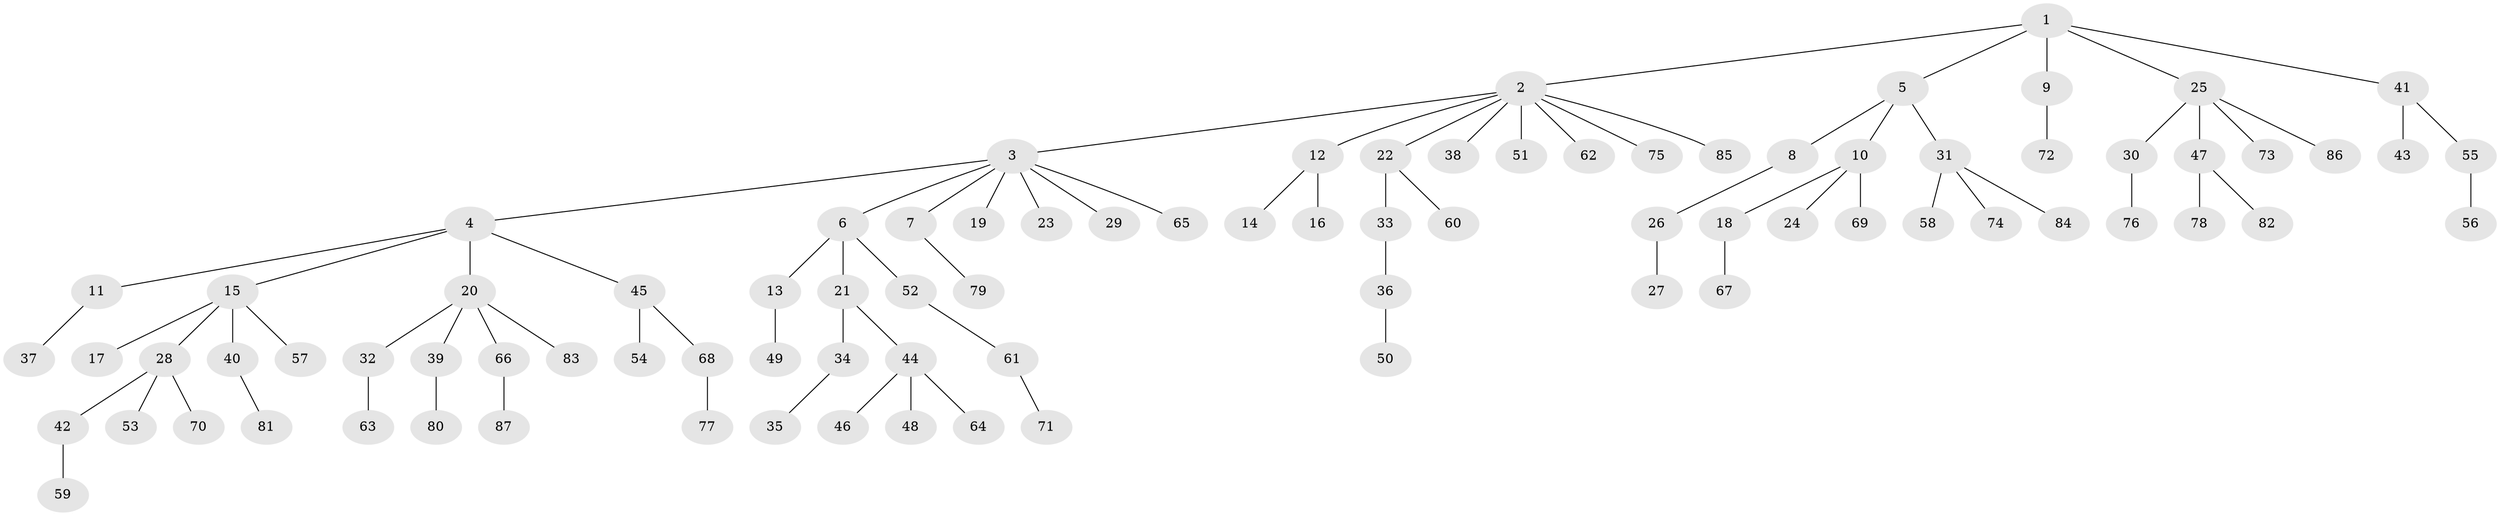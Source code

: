 // coarse degree distribution, {7: 0.03225806451612903, 8: 0.016129032258064516, 11: 0.016129032258064516, 4: 0.03225806451612903, 1: 0.6774193548387096, 2: 0.08064516129032258, 3: 0.12903225806451613, 5: 0.016129032258064516}
// Generated by graph-tools (version 1.1) at 2025/42/03/06/25 10:42:05]
// undirected, 87 vertices, 86 edges
graph export_dot {
graph [start="1"]
  node [color=gray90,style=filled];
  1;
  2;
  3;
  4;
  5;
  6;
  7;
  8;
  9;
  10;
  11;
  12;
  13;
  14;
  15;
  16;
  17;
  18;
  19;
  20;
  21;
  22;
  23;
  24;
  25;
  26;
  27;
  28;
  29;
  30;
  31;
  32;
  33;
  34;
  35;
  36;
  37;
  38;
  39;
  40;
  41;
  42;
  43;
  44;
  45;
  46;
  47;
  48;
  49;
  50;
  51;
  52;
  53;
  54;
  55;
  56;
  57;
  58;
  59;
  60;
  61;
  62;
  63;
  64;
  65;
  66;
  67;
  68;
  69;
  70;
  71;
  72;
  73;
  74;
  75;
  76;
  77;
  78;
  79;
  80;
  81;
  82;
  83;
  84;
  85;
  86;
  87;
  1 -- 2;
  1 -- 5;
  1 -- 9;
  1 -- 25;
  1 -- 41;
  2 -- 3;
  2 -- 12;
  2 -- 22;
  2 -- 38;
  2 -- 51;
  2 -- 62;
  2 -- 75;
  2 -- 85;
  3 -- 4;
  3 -- 6;
  3 -- 7;
  3 -- 19;
  3 -- 23;
  3 -- 29;
  3 -- 65;
  4 -- 11;
  4 -- 15;
  4 -- 20;
  4 -- 45;
  5 -- 8;
  5 -- 10;
  5 -- 31;
  6 -- 13;
  6 -- 21;
  6 -- 52;
  7 -- 79;
  8 -- 26;
  9 -- 72;
  10 -- 18;
  10 -- 24;
  10 -- 69;
  11 -- 37;
  12 -- 14;
  12 -- 16;
  13 -- 49;
  15 -- 17;
  15 -- 28;
  15 -- 40;
  15 -- 57;
  18 -- 67;
  20 -- 32;
  20 -- 39;
  20 -- 66;
  20 -- 83;
  21 -- 34;
  21 -- 44;
  22 -- 33;
  22 -- 60;
  25 -- 30;
  25 -- 47;
  25 -- 73;
  25 -- 86;
  26 -- 27;
  28 -- 42;
  28 -- 53;
  28 -- 70;
  30 -- 76;
  31 -- 58;
  31 -- 74;
  31 -- 84;
  32 -- 63;
  33 -- 36;
  34 -- 35;
  36 -- 50;
  39 -- 80;
  40 -- 81;
  41 -- 43;
  41 -- 55;
  42 -- 59;
  44 -- 46;
  44 -- 48;
  44 -- 64;
  45 -- 54;
  45 -- 68;
  47 -- 78;
  47 -- 82;
  52 -- 61;
  55 -- 56;
  61 -- 71;
  66 -- 87;
  68 -- 77;
}
